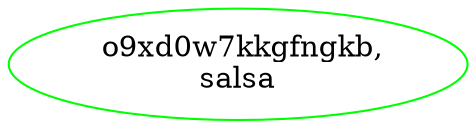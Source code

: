 digraph Sparce_Matrix { 
node [height=0.5, width=1.2];
"o9xd0w7kkgfngkb" [label=" o9xd0w7kkgfngkb,\nsalsa",color=green] 
}